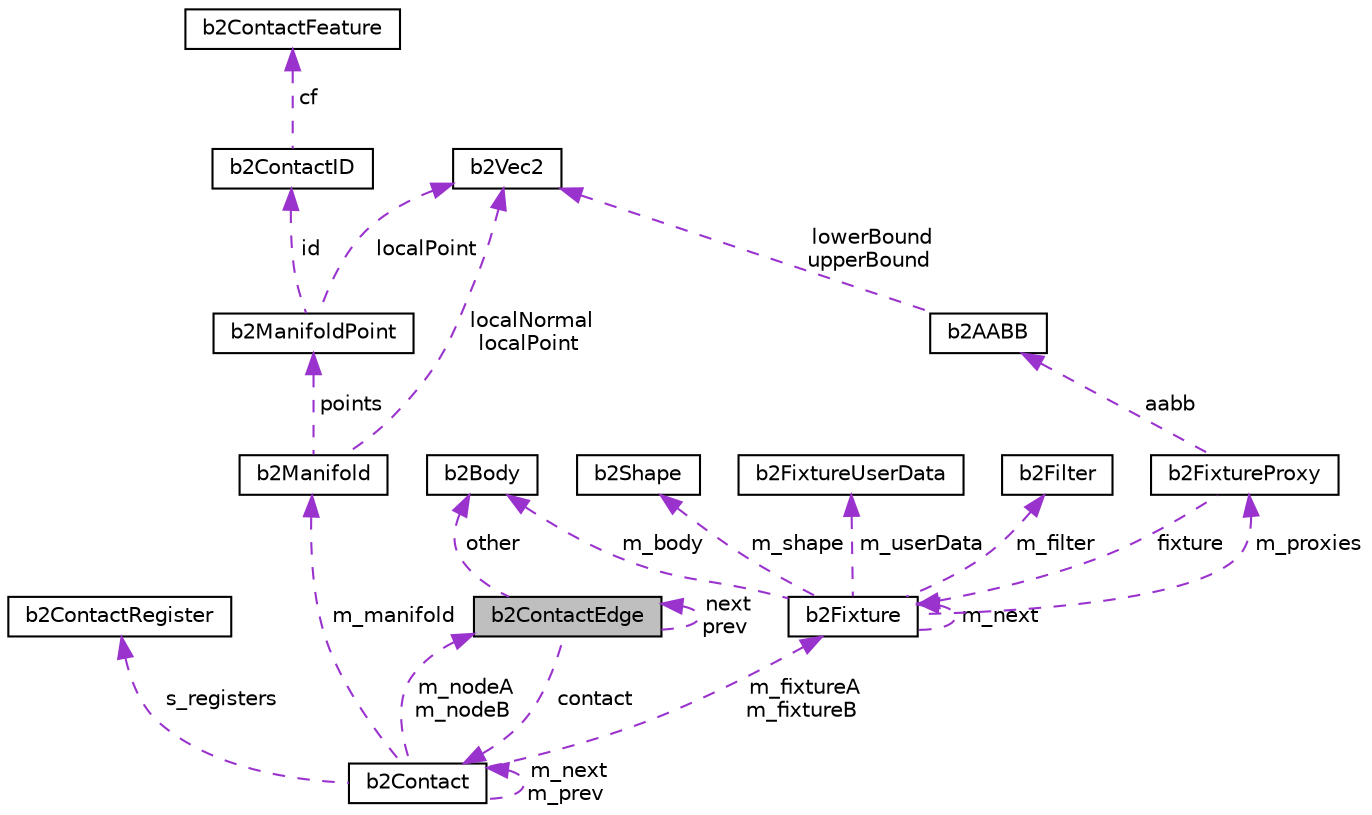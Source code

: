 digraph "b2ContactEdge"
{
 // LATEX_PDF_SIZE
  edge [fontname="Helvetica",fontsize="10",labelfontname="Helvetica",labelfontsize="10"];
  node [fontname="Helvetica",fontsize="10",shape=record];
  Node1 [label="b2ContactEdge",height=0.2,width=0.4,color="black", fillcolor="grey75", style="filled", fontcolor="black",tooltip=" "];
  Node2 -> Node1 [dir="back",color="darkorchid3",fontsize="10",style="dashed",label=" other" ];
  Node2 [label="b2Body",height=0.2,width=0.4,color="black", fillcolor="white", style="filled",URL="$classb2Body.html",tooltip="A rigid body. These are created via b2World::CreateBody."];
  Node3 -> Node1 [dir="back",color="darkorchid3",fontsize="10",style="dashed",label=" contact" ];
  Node3 [label="b2Contact",height=0.2,width=0.4,color="black", fillcolor="white", style="filled",URL="$classb2Contact.html",tooltip=" "];
  Node4 -> Node3 [dir="back",color="darkorchid3",fontsize="10",style="dashed",label=" s_registers" ];
  Node4 [label="b2ContactRegister",height=0.2,width=0.4,color="black", fillcolor="white", style="filled",URL="$structb2ContactRegister.html",tooltip=" "];
  Node3 -> Node3 [dir="back",color="darkorchid3",fontsize="10",style="dashed",label=" m_next\nm_prev" ];
  Node5 -> Node3 [dir="back",color="darkorchid3",fontsize="10",style="dashed",label=" m_manifold" ];
  Node5 [label="b2Manifold",height=0.2,width=0.4,color="black", fillcolor="white", style="filled",URL="$structb2Manifold.html",tooltip=" "];
  Node6 -> Node5 [dir="back",color="darkorchid3",fontsize="10",style="dashed",label=" localNormal\nlocalPoint" ];
  Node6 [label="b2Vec2",height=0.2,width=0.4,color="black", fillcolor="white", style="filled",URL="$structb2Vec2.html",tooltip="A 2D column vector."];
  Node7 -> Node5 [dir="back",color="darkorchid3",fontsize="10",style="dashed",label=" points" ];
  Node7 [label="b2ManifoldPoint",height=0.2,width=0.4,color="black", fillcolor="white", style="filled",URL="$structb2ManifoldPoint.html",tooltip=" "];
  Node6 -> Node7 [dir="back",color="darkorchid3",fontsize="10",style="dashed",label=" localPoint" ];
  Node8 -> Node7 [dir="back",color="darkorchid3",fontsize="10",style="dashed",label=" id" ];
  Node8 [label="b2ContactID",height=0.2,width=0.4,color="black", fillcolor="white", style="filled",URL="$unionb2ContactID.html",tooltip="Contact ids to facilitate warm starting."];
  Node9 -> Node8 [dir="back",color="darkorchid3",fontsize="10",style="dashed",label=" cf" ];
  Node9 [label="b2ContactFeature",height=0.2,width=0.4,color="black", fillcolor="white", style="filled",URL="$structb2ContactFeature.html",tooltip=" "];
  Node10 -> Node3 [dir="back",color="darkorchid3",fontsize="10",style="dashed",label=" m_fixtureA\nm_fixtureB" ];
  Node10 [label="b2Fixture",height=0.2,width=0.4,color="black", fillcolor="white", style="filled",URL="$classb2Fixture.html",tooltip=" "];
  Node2 -> Node10 [dir="back",color="darkorchid3",fontsize="10",style="dashed",label=" m_body" ];
  Node11 -> Node10 [dir="back",color="darkorchid3",fontsize="10",style="dashed",label=" m_proxies" ];
  Node11 [label="b2FixtureProxy",height=0.2,width=0.4,color="black", fillcolor="white", style="filled",URL="$structb2FixtureProxy.html",tooltip="This proxy is used internally to connect fixtures to the broad-phase."];
  Node12 -> Node11 [dir="back",color="darkorchid3",fontsize="10",style="dashed",label=" aabb" ];
  Node12 [label="b2AABB",height=0.2,width=0.4,color="black", fillcolor="white", style="filled",URL="$structb2AABB.html",tooltip="An axis aligned bounding box."];
  Node6 -> Node12 [dir="back",color="darkorchid3",fontsize="10",style="dashed",label=" lowerBound\nupperBound" ];
  Node10 -> Node11 [dir="back",color="darkorchid3",fontsize="10",style="dashed",label=" fixture" ];
  Node13 -> Node10 [dir="back",color="darkorchid3",fontsize="10",style="dashed",label=" m_shape" ];
  Node13 [label="b2Shape",height=0.2,width=0.4,color="black", fillcolor="white", style="filled",URL="$classb2Shape.html",tooltip=" "];
  Node14 -> Node10 [dir="back",color="darkorchid3",fontsize="10",style="dashed",label=" m_userData" ];
  Node14 [label="b2FixtureUserData",height=0.2,width=0.4,color="black", fillcolor="white", style="filled",URL="$structb2FixtureUserData.html",tooltip="You can define this to inject whatever data you want in b2Fixture."];
  Node15 -> Node10 [dir="back",color="darkorchid3",fontsize="10",style="dashed",label=" m_filter" ];
  Node15 [label="b2Filter",height=0.2,width=0.4,color="black", fillcolor="white", style="filled",URL="$structb2Filter.html",tooltip="This holds contact filtering data."];
  Node10 -> Node10 [dir="back",color="darkorchid3",fontsize="10",style="dashed",label=" m_next" ];
  Node1 -> Node3 [dir="back",color="darkorchid3",fontsize="10",style="dashed",label=" m_nodeA\nm_nodeB" ];
  Node1 -> Node1 [dir="back",color="darkorchid3",fontsize="10",style="dashed",label=" next\nprev" ];
}
